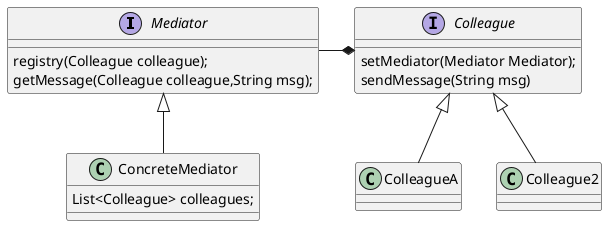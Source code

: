 @startuml

interface Mediator{
registry(Colleague colleague);
getMessage(Colleague colleague,String msg);
}

interface Colleague{
setMediator(Mediator Mediator);
sendMessage(String msg)
}

Mediator -* Colleague

class ConcreteMediator{
List<Colleague> colleagues;
}
Mediator <|-- ConcreteMediator

Colleague <|-- ColleagueA
Colleague <|-- Colleague2
@enduml